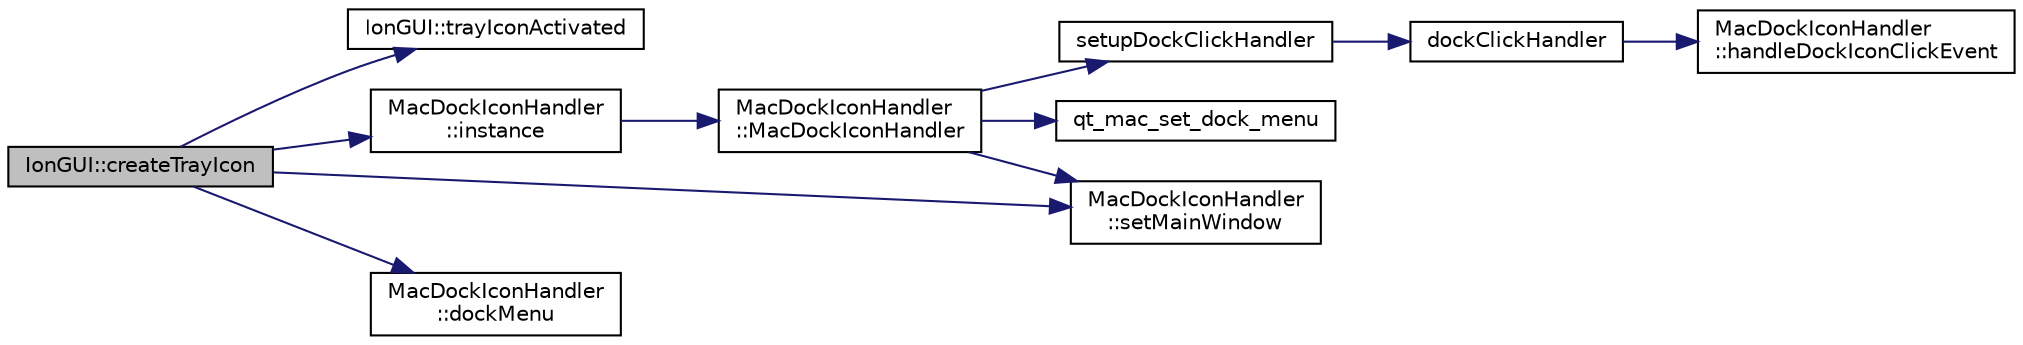 digraph "IonGUI::createTrayIcon"
{
  edge [fontname="Helvetica",fontsize="10",labelfontname="Helvetica",labelfontsize="10"];
  node [fontname="Helvetica",fontsize="10",shape=record];
  rankdir="LR";
  Node276 [label="IonGUI::createTrayIcon",height=0.2,width=0.4,color="black", fillcolor="grey75", style="filled", fontcolor="black"];
  Node276 -> Node277 [color="midnightblue",fontsize="10",style="solid",fontname="Helvetica"];
  Node277 [label="IonGUI::trayIconActivated",height=0.2,width=0.4,color="black", fillcolor="white", style="filled",URL="$dc/d0b/class_ion_g_u_i.html#a591edaff67e71a462c2ed06ce2e79a3b",tooltip="Handle tray icon clicked. "];
  Node276 -> Node278 [color="midnightblue",fontsize="10",style="solid",fontname="Helvetica"];
  Node278 [label="MacDockIconHandler\l::instance",height=0.2,width=0.4,color="black", fillcolor="white", style="filled",URL="$d7/dcd/class_mac_dock_icon_handler.html#afd3ef7126d0b6ef02eaf85e5455fe6f4"];
  Node278 -> Node279 [color="midnightblue",fontsize="10",style="solid",fontname="Helvetica"];
  Node279 [label="MacDockIconHandler\l::MacDockIconHandler",height=0.2,width=0.4,color="black", fillcolor="white", style="filled",URL="$d7/dcd/class_mac_dock_icon_handler.html#ab44913b8dabec96186b74bc6f6896c46"];
  Node279 -> Node280 [color="midnightblue",fontsize="10",style="solid",fontname="Helvetica"];
  Node280 [label="setupDockClickHandler",height=0.2,width=0.4,color="black", fillcolor="white", style="filled",URL="$d4/de5/macdockiconhandler_8mm.html#a9aec1ea4fb1121c1b089c5cb11445732"];
  Node280 -> Node281 [color="midnightblue",fontsize="10",style="solid",fontname="Helvetica"];
  Node281 [label="dockClickHandler",height=0.2,width=0.4,color="black", fillcolor="white", style="filled",URL="$d4/de5/macdockiconhandler_8mm.html#ab33de6d790611e30eb1985cca6ef2679"];
  Node281 -> Node282 [color="midnightblue",fontsize="10",style="solid",fontname="Helvetica"];
  Node282 [label="MacDockIconHandler\l::handleDockIconClickEvent",height=0.2,width=0.4,color="black", fillcolor="white", style="filled",URL="$d7/dcd/class_mac_dock_icon_handler.html#a38f422d9dde7df4ccfdda97b08467e0a"];
  Node279 -> Node283 [color="midnightblue",fontsize="10",style="solid",fontname="Helvetica"];
  Node283 [label="MacDockIconHandler\l::setMainWindow",height=0.2,width=0.4,color="black", fillcolor="white", style="filled",URL="$d7/dcd/class_mac_dock_icon_handler.html#a4d2d18c7d56286ea745e349497941293"];
  Node279 -> Node284 [color="midnightblue",fontsize="10",style="solid",fontname="Helvetica"];
  Node284 [label="qt_mac_set_dock_menu",height=0.2,width=0.4,color="black", fillcolor="white", style="filled",URL="$d4/de5/macdockiconhandler_8mm.html#a97dcb4b8c1bda1b1e4a29fd1c36b6c47"];
  Node276 -> Node283 [color="midnightblue",fontsize="10",style="solid",fontname="Helvetica"];
  Node276 -> Node285 [color="midnightblue",fontsize="10",style="solid",fontname="Helvetica"];
  Node285 [label="MacDockIconHandler\l::dockMenu",height=0.2,width=0.4,color="black", fillcolor="white", style="filled",URL="$d7/dcd/class_mac_dock_icon_handler.html#a8aff3dc6410687e432f8d9314eba0ab9"];
}

